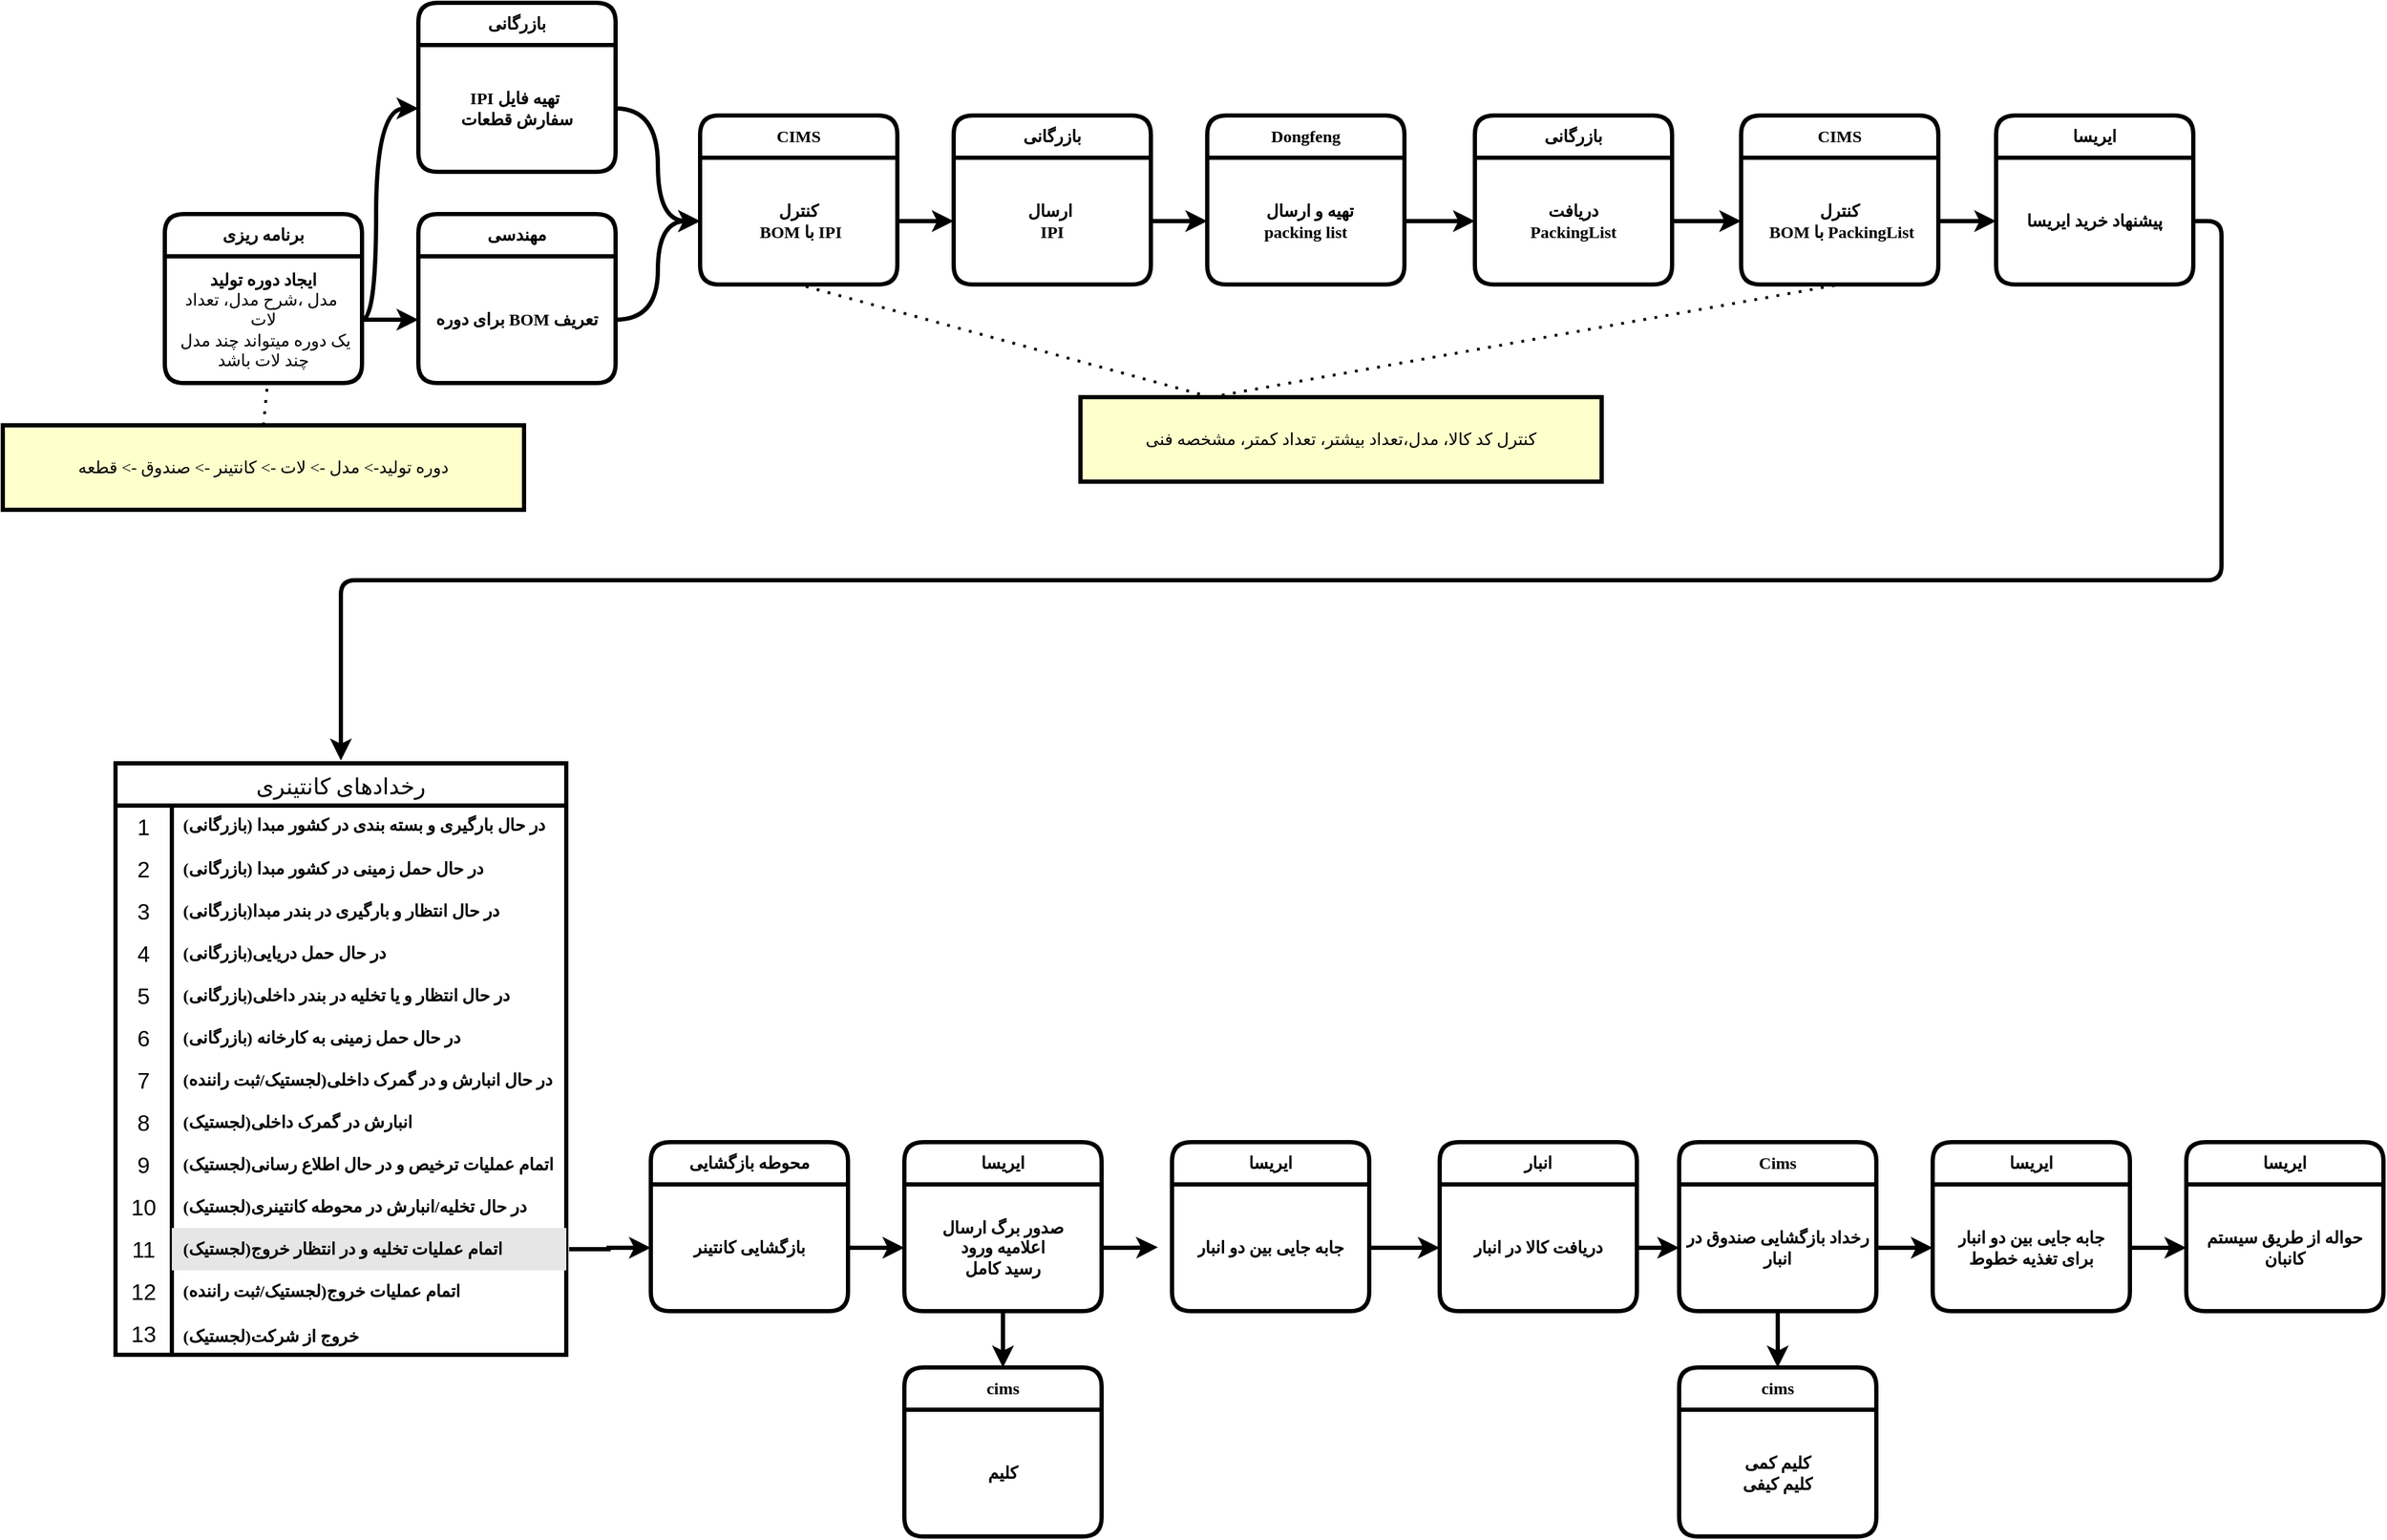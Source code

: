 <mxfile version="24.7.8">
  <diagram name="Page-1" id="c7558073-3199-34d8-9f00-42111426c3f3">
    <mxGraphModel dx="2014" dy="2461" grid="1" gridSize="10" guides="1" tooltips="1" connect="1" arrows="1" fold="1" page="1" pageScale="1" pageWidth="1169" pageHeight="827" background="none" math="0" shadow="0">
      <root>
        <mxCell id="0" />
        <mxCell id="1" parent="0" />
        <mxCell id="4" value="‏دوره تولید-&gt; مدل -&gt; لات -&gt; کانتینر -&gt; صندوق -&gt; قطعه" style="whiteSpace=wrap;align=center;verticalAlign=middle;fontStyle=0;strokeWidth=3;fillColor=#FFFFCC;fontFamily=Vazirmatn;fontSource=https%3A%2F%2Ffonts.googleapis.com%2Fcss%3Ffamily%3DVazirmatn;" parent="1" vertex="1">
          <mxGeometry x="1200" y="-240" width="370" height="60" as="geometry" />
        </mxCell>
        <mxCell id="ImeqDuy5QfRWBbxiFpZr-104" value="&lt;span style=&quot;font-weight: 700;&quot;&gt;برنامه ریزی&lt;/span&gt;" style="swimlane;fontStyle=0;childLayout=stackLayout;horizontal=1;startSize=30;horizontalStack=0;resizeParent=1;resizeParentMax=0;resizeLast=0;collapsible=1;marginBottom=0;whiteSpace=wrap;html=1;strokeWidth=3;rounded=1;fontFamily=Vazirmatn;fontSource=https%3A%2F%2Ffonts.googleapis.com%2Fcss%3Ffamily%3DVazirmatn;" vertex="1" parent="1">
          <mxGeometry x="1315" y="-390" width="140" height="120" as="geometry" />
        </mxCell>
        <mxCell id="ImeqDuy5QfRWBbxiFpZr-105" value="&lt;b&gt;ایجاد دوره تولید&lt;/b&gt;&lt;div&gt;مدل ،شرح مدل، تعداد&amp;nbsp;&lt;/div&gt;&lt;div&gt;&lt;span style=&quot;background-color: initial;&quot;&gt;لات&lt;/span&gt;&lt;br&gt;&lt;/div&gt;&lt;div&gt;&lt;span style=&quot;background-color: initial;&quot;&gt;یک دوره میتواند چند مدل&amp;nbsp; چند لات باشد&lt;/span&gt;&lt;/div&gt;" style="text;strokeColor=none;fillColor=none;align=center;verticalAlign=middle;spacingLeft=4;spacingRight=4;overflow=hidden;points=[[0,0.5],[1,0.5]];portConstraint=eastwest;rotatable=0;whiteSpace=wrap;html=1;strokeWidth=3;rounded=1;fontFamily=Vazirmatn;fontSource=https%3A%2F%2Ffonts.googleapis.com%2Fcss%3Ffamily%3DVazirmatn;" vertex="1" parent="ImeqDuy5QfRWBbxiFpZr-104">
          <mxGeometry y="30" width="140" height="90" as="geometry" />
        </mxCell>
        <mxCell id="ImeqDuy5QfRWBbxiFpZr-108" value="" style="endArrow=none;dashed=1;html=1;dashPattern=1 3;strokeWidth=2;rounded=0;exitX=0.5;exitY=0;exitDx=0;exitDy=0;entryX=0.521;entryY=1;entryDx=0;entryDy=0;entryPerimeter=0;" edge="1" parent="1" source="4" target="ImeqDuy5QfRWBbxiFpZr-105">
          <mxGeometry width="50" height="50" relative="1" as="geometry">
            <mxPoint x="1725" y="-400" as="sourcePoint" />
            <mxPoint x="1775" y="-450" as="targetPoint" />
          </mxGeometry>
        </mxCell>
        <mxCell id="ImeqDuy5QfRWBbxiFpZr-109" value="&lt;span style=&quot;font-weight: 700;&quot;&gt;مهندسی&lt;/span&gt;" style="swimlane;fontStyle=0;childLayout=stackLayout;horizontal=1;startSize=30;horizontalStack=0;resizeParent=1;resizeParentMax=0;resizeLast=0;collapsible=1;marginBottom=0;whiteSpace=wrap;html=1;strokeWidth=3;rounded=1;fontFamily=Vazirmatn;fontSource=https%3A%2F%2Ffonts.googleapis.com%2Fcss%3Ffamily%3DVazirmatn;" vertex="1" parent="1">
          <mxGeometry x="1495" y="-390" width="140" height="120" as="geometry" />
        </mxCell>
        <mxCell id="ImeqDuy5QfRWBbxiFpZr-110" value="&lt;b&gt;‮‏‏تعریف MOB برای دوره&lt;/b&gt;" style="text;strokeColor=none;fillColor=none;align=center;verticalAlign=middle;spacingLeft=4;spacingRight=4;overflow=hidden;points=[[0,0.5],[1,0.5]];portConstraint=eastwest;rotatable=0;whiteSpace=wrap;html=1;strokeWidth=3;rounded=1;fontFamily=Vazirmatn;fontSource=https%3A%2F%2Ffonts.googleapis.com%2Fcss%3Ffamily%3DVazirmatn;" vertex="1" parent="ImeqDuy5QfRWBbxiFpZr-109">
          <mxGeometry y="30" width="140" height="90" as="geometry" />
        </mxCell>
        <mxCell id="ImeqDuy5QfRWBbxiFpZr-111" value="&lt;span style=&quot;font-weight: 700;&quot;&gt;بازرگانی&lt;/span&gt;" style="swimlane;fontStyle=0;childLayout=stackLayout;horizontal=1;startSize=30;horizontalStack=0;resizeParent=1;resizeParentMax=0;resizeLast=0;collapsible=1;marginBottom=0;whiteSpace=wrap;html=1;strokeWidth=3;rounded=1;fontFamily=Vazirmatn;fontSource=https%3A%2F%2Ffonts.googleapis.com%2Fcss%3Ffamily%3DVazirmatn;" vertex="1" parent="1">
          <mxGeometry x="1495" y="-540" width="140" height="120" as="geometry" />
        </mxCell>
        <mxCell id="ImeqDuy5QfRWBbxiFpZr-112" value="&lt;b&gt;‮&amp;nbsp; تهیه فایل IPI&amp;nbsp;&lt;/b&gt;&lt;div&gt;&lt;b&gt;سفارش قطعات&lt;/b&gt;&lt;/div&gt;" style="text;strokeColor=none;fillColor=none;align=center;verticalAlign=middle;spacingLeft=4;spacingRight=4;overflow=hidden;points=[[0,0.5],[1,0.5]];portConstraint=eastwest;rotatable=0;whiteSpace=wrap;html=1;strokeWidth=3;rounded=1;fontFamily=Vazirmatn;fontSource=https%3A%2F%2Ffonts.googleapis.com%2Fcss%3Ffamily%3DVazirmatn;" vertex="1" parent="ImeqDuy5QfRWBbxiFpZr-111">
          <mxGeometry y="30" width="140" height="90" as="geometry" />
        </mxCell>
        <mxCell id="ImeqDuy5QfRWBbxiFpZr-113" value="&lt;b&gt;CIMS&lt;/b&gt;" style="swimlane;fontStyle=0;childLayout=stackLayout;horizontal=1;startSize=30;horizontalStack=0;resizeParent=1;resizeParentMax=0;resizeLast=0;collapsible=1;marginBottom=0;whiteSpace=wrap;html=1;strokeWidth=3;rounded=1;fontFamily=Vazirmatn;fontSource=https%3A%2F%2Ffonts.googleapis.com%2Fcss%3Ffamily%3DVazirmatn;" vertex="1" parent="1">
          <mxGeometry x="1695" y="-460" width="140" height="120" as="geometry" />
        </mxCell>
        <mxCell id="ImeqDuy5QfRWBbxiFpZr-114" value="&lt;b&gt;کنترل&lt;/b&gt;&lt;div&gt;&lt;b&gt;&amp;nbsp;BOM با IPI&lt;/b&gt;&lt;/div&gt;" style="text;strokeColor=none;fillColor=none;align=center;verticalAlign=middle;spacingLeft=4;spacingRight=4;overflow=hidden;points=[[0,0.5],[1,0.5]];portConstraint=eastwest;rotatable=0;whiteSpace=wrap;html=1;strokeWidth=3;rounded=1;fontFamily=Vazirmatn;fontSource=https%3A%2F%2Ffonts.googleapis.com%2Fcss%3Ffamily%3DVazirmatn;" vertex="1" parent="ImeqDuy5QfRWBbxiFpZr-113">
          <mxGeometry y="30" width="140" height="90" as="geometry" />
        </mxCell>
        <mxCell id="ImeqDuy5QfRWBbxiFpZr-118" value="&lt;b&gt;Dongfeng&lt;/b&gt;" style="swimlane;fontStyle=0;childLayout=stackLayout;horizontal=1;startSize=30;horizontalStack=0;resizeParent=1;resizeParentMax=0;resizeLast=0;collapsible=1;marginBottom=0;whiteSpace=wrap;html=1;strokeWidth=3;rounded=1;fontFamily=Vazirmatn;fontSource=https%3A%2F%2Ffonts.googleapis.com%2Fcss%3Ffamily%3DVazirmatn;" vertex="1" parent="1">
          <mxGeometry x="2055" y="-460" width="140" height="120" as="geometry" />
        </mxCell>
        <mxCell id="ImeqDuy5QfRWBbxiFpZr-119" value="&lt;b&gt;&amp;nbsp; تهیه و ارسال&lt;/b&gt;&lt;div&gt;&lt;b&gt;packing list&lt;/b&gt;&lt;/div&gt;" style="text;strokeColor=none;fillColor=none;align=center;verticalAlign=middle;spacingLeft=4;spacingRight=4;overflow=hidden;points=[[0,0.5],[1,0.5]];portConstraint=eastwest;rotatable=0;whiteSpace=wrap;html=1;strokeWidth=3;rounded=1;fontFamily=Vazirmatn;fontSource=https%3A%2F%2Ffonts.googleapis.com%2Fcss%3Ffamily%3DVazirmatn;" vertex="1" parent="ImeqDuy5QfRWBbxiFpZr-118">
          <mxGeometry y="30" width="140" height="90" as="geometry" />
        </mxCell>
        <mxCell id="ImeqDuy5QfRWBbxiFpZr-120" value="&lt;b&gt;بازرگانی&lt;/b&gt;" style="swimlane;fontStyle=0;childLayout=stackLayout;horizontal=1;startSize=30;horizontalStack=0;resizeParent=1;resizeParentMax=0;resizeLast=0;collapsible=1;marginBottom=0;whiteSpace=wrap;html=1;strokeWidth=3;rounded=1;fontFamily=Vazirmatn;fontSource=https%3A%2F%2Ffonts.googleapis.com%2Fcss%3Ffamily%3DVazirmatn;" vertex="1" parent="1">
          <mxGeometry x="2245" y="-460" width="140" height="120" as="geometry" />
        </mxCell>
        <mxCell id="ImeqDuy5QfRWBbxiFpZr-121" value="&lt;b&gt;دریافت&lt;/b&gt;&lt;div&gt;&lt;b&gt;PackingList&lt;/b&gt;&lt;/div&gt;" style="text;strokeColor=none;fillColor=none;align=center;verticalAlign=middle;spacingLeft=4;spacingRight=4;overflow=hidden;points=[[0,0.5],[1,0.5]];portConstraint=eastwest;rotatable=0;whiteSpace=wrap;html=1;strokeWidth=3;rounded=1;fontFamily=Vazirmatn;fontSource=https%3A%2F%2Ffonts.googleapis.com%2Fcss%3Ffamily%3DVazirmatn;" vertex="1" parent="ImeqDuy5QfRWBbxiFpZr-120">
          <mxGeometry y="30" width="140" height="90" as="geometry" />
        </mxCell>
        <mxCell id="ImeqDuy5QfRWBbxiFpZr-122" value="&lt;b&gt;CIMS&lt;/b&gt;" style="swimlane;fontStyle=0;childLayout=stackLayout;horizontal=1;startSize=30;horizontalStack=0;resizeParent=1;resizeParentMax=0;resizeLast=0;collapsible=1;marginBottom=0;whiteSpace=wrap;html=1;strokeWidth=3;rounded=1;fontFamily=Vazirmatn;fontSource=https%3A%2F%2Ffonts.googleapis.com%2Fcss%3Ffamily%3DVazirmatn;" vertex="1" parent="1">
          <mxGeometry x="2434" y="-460" width="140" height="120" as="geometry" />
        </mxCell>
        <mxCell id="ImeqDuy5QfRWBbxiFpZr-123" value="&lt;b&gt;کنترل&lt;/b&gt;&lt;div&gt;&lt;b&gt;&amp;nbsp;BOM با PackingList&lt;/b&gt;&lt;/div&gt;" style="text;strokeColor=none;fillColor=none;align=center;verticalAlign=middle;spacingLeft=4;spacingRight=4;overflow=hidden;points=[[0,0.5],[1,0.5]];portConstraint=eastwest;rotatable=0;whiteSpace=wrap;html=1;strokeWidth=3;rounded=1;fontFamily=Vazirmatn;fontSource=https%3A%2F%2Ffonts.googleapis.com%2Fcss%3Ffamily%3DVazirmatn;" vertex="1" parent="ImeqDuy5QfRWBbxiFpZr-122">
          <mxGeometry y="30" width="140" height="90" as="geometry" />
        </mxCell>
        <mxCell id="ImeqDuy5QfRWBbxiFpZr-124" value="کنترل کد کالا، مدل،تعداد بیشتر، تعداد کمتر، مشخصه فنی" style="whiteSpace=wrap;align=center;verticalAlign=middle;fontStyle=0;strokeWidth=3;fillColor=#FFFFCC;fontFamily=Vazirmatn;fontSource=https%3A%2F%2Ffonts.googleapis.com%2Fcss%3Ffamily%3DVazirmatn;" vertex="1" parent="1">
          <mxGeometry x="1965" y="-260" width="370" height="60" as="geometry" />
        </mxCell>
        <mxCell id="ImeqDuy5QfRWBbxiFpZr-125" value="&lt;b&gt;ایریسا&lt;/b&gt;" style="swimlane;fontStyle=0;childLayout=stackLayout;horizontal=1;startSize=30;horizontalStack=0;resizeParent=1;resizeParentMax=0;resizeLast=0;collapsible=1;marginBottom=0;whiteSpace=wrap;html=1;strokeWidth=3;rounded=1;fontFamily=Vazirmatn;fontSource=https%3A%2F%2Ffonts.googleapis.com%2Fcss%3Ffamily%3DVazirmatn;" vertex="1" parent="1">
          <mxGeometry x="2615" y="-460" width="140" height="120" as="geometry" />
        </mxCell>
        <mxCell id="ImeqDuy5QfRWBbxiFpZr-126" value="&lt;b&gt;پیشنهاد خرید ایریسا&lt;/b&gt;" style="text;strokeColor=none;fillColor=none;align=center;verticalAlign=middle;spacingLeft=4;spacingRight=4;overflow=hidden;points=[[0,0.5],[1,0.5]];portConstraint=eastwest;rotatable=0;whiteSpace=wrap;html=1;strokeWidth=3;rounded=1;fontFamily=Vazirmatn;fontSource=https%3A%2F%2Ffonts.googleapis.com%2Fcss%3Ffamily%3DVazirmatn;" vertex="1" parent="ImeqDuy5QfRWBbxiFpZr-125">
          <mxGeometry y="30" width="140" height="90" as="geometry" />
        </mxCell>
        <mxCell id="ImeqDuy5QfRWBbxiFpZr-147" value="رخدادهای کانتینری" style="shape=table;startSize=30;container=1;collapsible=0;childLayout=tableLayout;fixedRows=1;rowLines=0;fontStyle=0;strokeColor=default;fontSize=16;labelBorderColor=none;labelBackgroundColor=none;perimeterSpacing=2;fontFamily=Vazirmatn;fontSource=https%3A%2F%2Ffonts.googleapis.com%2Fcss%3Ffamily%3DVazirmatn;strokeWidth=3;" vertex="1" parent="1">
          <mxGeometry x="1280" width="320" height="420" as="geometry" />
        </mxCell>
        <mxCell id="ImeqDuy5QfRWBbxiFpZr-148" value="" style="shape=tableRow;horizontal=0;startSize=0;swimlaneHead=0;swimlaneBody=0;top=0;left=0;bottom=0;right=0;collapsible=0;dropTarget=0;fillColor=none;points=[[0,0.5],[1,0.5]];portConstraint=eastwest;strokeColor=default;fontSize=16;labelBackgroundColor=none;labelBorderColor=none;perimeterSpacing=2;strokeWidth=3;" vertex="1" parent="ImeqDuy5QfRWBbxiFpZr-147">
          <mxGeometry y="30" width="320" height="30" as="geometry" />
        </mxCell>
        <mxCell id="ImeqDuy5QfRWBbxiFpZr-149" value="1" style="shape=partialRectangle;html=1;whiteSpace=wrap;connectable=0;fillColor=none;top=0;left=0;bottom=0;right=0;overflow=hidden;pointerEvents=1;strokeColor=default;fontSize=16;labelBackgroundColor=none;labelBorderColor=none;perimeterSpacing=2;strokeWidth=3;" vertex="1" parent="ImeqDuy5QfRWBbxiFpZr-148">
          <mxGeometry width="40" height="30" as="geometry">
            <mxRectangle width="40" height="30" as="alternateBounds" />
          </mxGeometry>
        </mxCell>
        <mxCell id="ImeqDuy5QfRWBbxiFpZr-150" value="&lt;b style=&quot;font-family: Vazirmatn; font-size: 12px; text-align: right;&quot;&gt;در حال بارگیری و بسته بندی در کشور مبدا (بازرگانی)&lt;/b&gt;&lt;div&gt;&lt;b style=&quot;font-family: Vazirmatn; font-size: 12px; text-align: right;&quot;&gt;&lt;br&gt;&lt;/b&gt;&lt;/div&gt;" style="shape=partialRectangle;html=1;whiteSpace=wrap;connectable=0;fillColor=none;top=0;left=0;bottom=0;right=0;align=left;spacingLeft=6;overflow=hidden;strokeColor=default;fontSize=16;shadow=0;labelBackgroundColor=none;labelBorderColor=none;perimeterSpacing=2;strokeWidth=3;" vertex="1" parent="ImeqDuy5QfRWBbxiFpZr-148">
          <mxGeometry x="40" width="280" height="30" as="geometry">
            <mxRectangle width="280" height="30" as="alternateBounds" />
          </mxGeometry>
        </mxCell>
        <mxCell id="ImeqDuy5QfRWBbxiFpZr-151" value="" style="shape=tableRow;horizontal=0;startSize=0;swimlaneHead=0;swimlaneBody=0;top=0;left=0;bottom=0;right=0;collapsible=0;dropTarget=0;fillColor=none;points=[[0,0.5],[1,0.5]];portConstraint=eastwest;strokeColor=default;fontSize=16;labelBackgroundColor=none;labelBorderColor=none;perimeterSpacing=2;strokeWidth=3;" vertex="1" parent="ImeqDuy5QfRWBbxiFpZr-147">
          <mxGeometry y="60" width="320" height="30" as="geometry" />
        </mxCell>
        <mxCell id="ImeqDuy5QfRWBbxiFpZr-152" value="2" style="shape=partialRectangle;html=1;whiteSpace=wrap;connectable=0;fillColor=none;top=0;left=0;bottom=0;right=0;overflow=hidden;strokeColor=default;fontSize=16;labelBackgroundColor=none;labelBorderColor=none;perimeterSpacing=2;strokeWidth=3;" vertex="1" parent="ImeqDuy5QfRWBbxiFpZr-151">
          <mxGeometry width="40" height="30" as="geometry">
            <mxRectangle width="40" height="30" as="alternateBounds" />
          </mxGeometry>
        </mxCell>
        <mxCell id="ImeqDuy5QfRWBbxiFpZr-153" value="&lt;div style=&quot;font-family: Vazirmatn; font-size: 12px; text-align: right;&quot;&gt;&lt;b&gt;در حال حمل زمینی در کشور مبدا (بازرگانی)&lt;/b&gt;&lt;/div&gt;" style="shape=partialRectangle;html=1;whiteSpace=wrap;connectable=0;fillColor=none;top=0;left=0;bottom=0;right=0;align=left;spacingLeft=6;overflow=hidden;strokeColor=default;fontSize=16;labelBackgroundColor=none;labelBorderColor=none;perimeterSpacing=2;strokeWidth=3;" vertex="1" parent="ImeqDuy5QfRWBbxiFpZr-151">
          <mxGeometry x="40" width="280" height="30" as="geometry">
            <mxRectangle width="280" height="30" as="alternateBounds" />
          </mxGeometry>
        </mxCell>
        <mxCell id="ImeqDuy5QfRWBbxiFpZr-154" value="" style="shape=tableRow;horizontal=0;startSize=0;swimlaneHead=0;swimlaneBody=0;top=0;left=0;bottom=0;right=0;collapsible=0;dropTarget=0;fillColor=none;points=[[0,0.5],[1,0.5]];portConstraint=eastwest;strokeColor=default;fontSize=16;labelBackgroundColor=none;labelBorderColor=none;perimeterSpacing=2;strokeWidth=3;" vertex="1" parent="ImeqDuy5QfRWBbxiFpZr-147">
          <mxGeometry y="90" width="320" height="30" as="geometry" />
        </mxCell>
        <mxCell id="ImeqDuy5QfRWBbxiFpZr-155" value="3" style="shape=partialRectangle;html=1;whiteSpace=wrap;connectable=0;fillColor=none;top=0;left=0;bottom=0;right=0;overflow=hidden;strokeColor=default;fontSize=16;labelBackgroundColor=none;labelBorderColor=none;perimeterSpacing=2;strokeWidth=3;" vertex="1" parent="ImeqDuy5QfRWBbxiFpZr-154">
          <mxGeometry width="40" height="30" as="geometry">
            <mxRectangle width="40" height="30" as="alternateBounds" />
          </mxGeometry>
        </mxCell>
        <mxCell id="ImeqDuy5QfRWBbxiFpZr-156" value="&lt;div style=&quot;font-family: Vazirmatn; font-size: 12px; text-align: right;&quot;&gt;&lt;b&gt;در حال انتظار و بارگیری در بندر مبدا(بازرگانی)&lt;/b&gt;&lt;/div&gt;" style="shape=partialRectangle;html=1;whiteSpace=wrap;connectable=0;fillColor=none;top=0;left=0;bottom=0;right=0;align=left;spacingLeft=6;overflow=hidden;strokeColor=default;fontSize=16;labelBackgroundColor=none;labelBorderColor=none;perimeterSpacing=2;strokeWidth=3;" vertex="1" parent="ImeqDuy5QfRWBbxiFpZr-154">
          <mxGeometry x="40" width="280" height="30" as="geometry">
            <mxRectangle width="280" height="30" as="alternateBounds" />
          </mxGeometry>
        </mxCell>
        <mxCell id="ImeqDuy5QfRWBbxiFpZr-163" style="shape=tableRow;horizontal=0;startSize=0;swimlaneHead=0;swimlaneBody=0;top=0;left=0;bottom=0;right=0;collapsible=0;dropTarget=0;fillColor=none;points=[[0,0.5],[1,0.5]];portConstraint=eastwest;strokeColor=default;fontSize=16;labelBackgroundColor=none;labelBorderColor=none;perimeterSpacing=2;strokeWidth=3;" vertex="1" parent="ImeqDuy5QfRWBbxiFpZr-147">
          <mxGeometry y="120" width="320" height="30" as="geometry" />
        </mxCell>
        <mxCell id="ImeqDuy5QfRWBbxiFpZr-164" value="4" style="shape=partialRectangle;html=1;whiteSpace=wrap;connectable=0;fillColor=none;top=0;left=0;bottom=0;right=0;overflow=hidden;strokeColor=default;fontSize=16;labelBackgroundColor=none;labelBorderColor=none;perimeterSpacing=2;strokeWidth=3;" vertex="1" parent="ImeqDuy5QfRWBbxiFpZr-163">
          <mxGeometry width="40" height="30" as="geometry">
            <mxRectangle width="40" height="30" as="alternateBounds" />
          </mxGeometry>
        </mxCell>
        <mxCell id="ImeqDuy5QfRWBbxiFpZr-165" value="&lt;div style=&quot;forced-color-adjust: none; color: rgb(0, 0, 0); font-family: Vazirmatn; font-size: 12px; font-style: normal; font-variant-ligatures: normal; font-variant-caps: normal; font-weight: 400; letter-spacing: normal; orphans: 2; text-align: right; text-indent: 0px; text-transform: none; widows: 2; word-spacing: 0px; -webkit-text-stroke-width: 0px; white-space: normal; text-decoration-thickness: initial; text-decoration-style: initial; text-decoration-color: initial;&quot;&gt;&lt;b style=&quot;forced-color-adjust: none;&quot;&gt;در حال حمل دریایی(بازرگانی)&lt;/b&gt;&lt;/div&gt;" style="shape=partialRectangle;html=1;whiteSpace=wrap;connectable=0;fillColor=none;top=0;left=0;bottom=0;right=0;align=left;spacingLeft=6;overflow=hidden;strokeColor=default;fontSize=16;labelBackgroundColor=none;labelBorderColor=none;perimeterSpacing=2;strokeWidth=3;" vertex="1" parent="ImeqDuy5QfRWBbxiFpZr-163">
          <mxGeometry x="40" width="280" height="30" as="geometry">
            <mxRectangle width="280" height="30" as="alternateBounds" />
          </mxGeometry>
        </mxCell>
        <mxCell id="ImeqDuy5QfRWBbxiFpZr-178" style="shape=tableRow;horizontal=0;startSize=0;swimlaneHead=0;swimlaneBody=0;top=0;left=0;bottom=0;right=0;collapsible=0;dropTarget=0;fillColor=none;points=[[0,0.5],[1,0.5]];portConstraint=eastwest;strokeColor=default;fontSize=16;labelBackgroundColor=none;labelBorderColor=none;perimeterSpacing=2;strokeWidth=3;" vertex="1" parent="ImeqDuy5QfRWBbxiFpZr-147">
          <mxGeometry y="150" width="320" height="30" as="geometry" />
        </mxCell>
        <mxCell id="ImeqDuy5QfRWBbxiFpZr-179" value="5" style="shape=partialRectangle;html=1;whiteSpace=wrap;connectable=0;fillColor=none;top=0;left=0;bottom=0;right=0;overflow=hidden;strokeColor=default;fontSize=16;labelBackgroundColor=none;labelBorderColor=none;perimeterSpacing=2;strokeWidth=3;" vertex="1" parent="ImeqDuy5QfRWBbxiFpZr-178">
          <mxGeometry width="40" height="30" as="geometry">
            <mxRectangle width="40" height="30" as="alternateBounds" />
          </mxGeometry>
        </mxCell>
        <mxCell id="ImeqDuy5QfRWBbxiFpZr-180" value="&lt;div style=&quot;forced-color-adjust: none; color: rgb(0, 0, 0); font-family: Vazirmatn; font-size: 12px; font-style: normal; font-variant-ligatures: normal; font-variant-caps: normal; font-weight: 400; letter-spacing: normal; orphans: 2; text-align: right; text-indent: 0px; text-transform: none; widows: 2; word-spacing: 0px; -webkit-text-stroke-width: 0px; white-space: normal; text-decoration-thickness: initial; text-decoration-style: initial; text-decoration-color: initial;&quot;&gt;&lt;b style=&quot;forced-color-adjust: none;&quot;&gt;در حال انتظار و یا تخلیه در بندر داخلی(بازرگانی)&lt;/b&gt;&lt;/div&gt;" style="shape=partialRectangle;html=1;whiteSpace=wrap;connectable=0;fillColor=none;top=0;left=0;bottom=0;right=0;align=left;spacingLeft=6;overflow=hidden;strokeColor=default;fontSize=16;labelBackgroundColor=none;labelBorderColor=none;perimeterSpacing=2;strokeWidth=3;" vertex="1" parent="ImeqDuy5QfRWBbxiFpZr-178">
          <mxGeometry x="40" width="280" height="30" as="geometry">
            <mxRectangle width="280" height="30" as="alternateBounds" />
          </mxGeometry>
        </mxCell>
        <mxCell id="ImeqDuy5QfRWBbxiFpZr-175" style="shape=tableRow;horizontal=0;startSize=0;swimlaneHead=0;swimlaneBody=0;top=0;left=0;bottom=0;right=0;collapsible=0;dropTarget=0;fillColor=none;points=[[0,0.5],[1,0.5]];portConstraint=eastwest;strokeColor=default;fontSize=16;labelBackgroundColor=none;labelBorderColor=none;perimeterSpacing=2;strokeWidth=3;" vertex="1" parent="ImeqDuy5QfRWBbxiFpZr-147">
          <mxGeometry y="180" width="320" height="30" as="geometry" />
        </mxCell>
        <mxCell id="ImeqDuy5QfRWBbxiFpZr-176" value="6" style="shape=partialRectangle;html=1;whiteSpace=wrap;connectable=0;fillColor=none;top=0;left=0;bottom=0;right=0;overflow=hidden;strokeColor=default;fontSize=16;labelBackgroundColor=none;labelBorderColor=none;perimeterSpacing=2;strokeWidth=3;" vertex="1" parent="ImeqDuy5QfRWBbxiFpZr-175">
          <mxGeometry width="40" height="30" as="geometry">
            <mxRectangle width="40" height="30" as="alternateBounds" />
          </mxGeometry>
        </mxCell>
        <mxCell id="ImeqDuy5QfRWBbxiFpZr-177" value="&lt;div style=&quot;forced-color-adjust: none; color: rgb(0, 0, 0); font-family: Vazirmatn; font-size: 12px; font-style: normal; font-variant-ligatures: normal; font-variant-caps: normal; font-weight: 400; letter-spacing: normal; orphans: 2; text-align: right; text-indent: 0px; text-transform: none; widows: 2; word-spacing: 0px; -webkit-text-stroke-width: 0px; white-space: normal; text-decoration-thickness: initial; text-decoration-style: initial; text-decoration-color: initial;&quot;&gt;&lt;b style=&quot;forced-color-adjust: none;&quot;&gt;در حال حمل زمینی به کارخانه (بازرگانی)&lt;/b&gt;&lt;/div&gt;" style="shape=partialRectangle;html=1;whiteSpace=wrap;connectable=0;fillColor=none;top=0;left=0;bottom=0;right=0;align=left;spacingLeft=6;overflow=hidden;strokeColor=default;fontSize=16;labelBackgroundColor=none;labelBorderColor=none;perimeterSpacing=2;strokeWidth=3;" vertex="1" parent="ImeqDuy5QfRWBbxiFpZr-175">
          <mxGeometry x="40" width="280" height="30" as="geometry">
            <mxRectangle width="280" height="30" as="alternateBounds" />
          </mxGeometry>
        </mxCell>
        <mxCell id="ImeqDuy5QfRWBbxiFpZr-172" style="shape=tableRow;horizontal=0;startSize=0;swimlaneHead=0;swimlaneBody=0;top=0;left=0;bottom=0;right=0;collapsible=0;dropTarget=0;fillColor=none;points=[[0,0.5],[1,0.5]];portConstraint=eastwest;strokeColor=default;fontSize=16;labelBackgroundColor=none;labelBorderColor=none;perimeterSpacing=2;strokeWidth=3;" vertex="1" parent="ImeqDuy5QfRWBbxiFpZr-147">
          <mxGeometry y="210" width="320" height="30" as="geometry" />
        </mxCell>
        <mxCell id="ImeqDuy5QfRWBbxiFpZr-173" value="7" style="shape=partialRectangle;html=1;whiteSpace=wrap;connectable=0;fillColor=none;top=0;left=0;bottom=0;right=0;overflow=hidden;strokeColor=default;fontSize=16;labelBackgroundColor=none;labelBorderColor=none;perimeterSpacing=2;strokeWidth=3;" vertex="1" parent="ImeqDuy5QfRWBbxiFpZr-172">
          <mxGeometry width="40" height="30" as="geometry">
            <mxRectangle width="40" height="30" as="alternateBounds" />
          </mxGeometry>
        </mxCell>
        <mxCell id="ImeqDuy5QfRWBbxiFpZr-174" value="&lt;div style=&quot;forced-color-adjust: none; color: rgb(0, 0, 0); font-family: Vazirmatn; font-size: 12px; font-style: normal; font-variant-ligatures: normal; font-variant-caps: normal; font-weight: 400; letter-spacing: normal; orphans: 2; text-align: right; text-indent: 0px; text-transform: none; widows: 2; word-spacing: 0px; -webkit-text-stroke-width: 0px; white-space: normal; text-decoration-thickness: initial; text-decoration-style: initial; text-decoration-color: initial;&quot;&gt;&lt;b style=&quot;forced-color-adjust: none;&quot;&gt;در حال انبارش و در گمرک داخلی(لجستیک/ثبت راننده)&lt;/b&gt;&lt;/div&gt;" style="shape=partialRectangle;html=1;whiteSpace=wrap;connectable=0;fillColor=none;top=0;left=0;bottom=0;right=0;align=left;spacingLeft=6;overflow=hidden;strokeColor=default;fontSize=16;labelBackgroundColor=none;labelBorderColor=none;perimeterSpacing=2;strokeWidth=3;" vertex="1" parent="ImeqDuy5QfRWBbxiFpZr-172">
          <mxGeometry x="40" width="280" height="30" as="geometry">
            <mxRectangle width="280" height="30" as="alternateBounds" />
          </mxGeometry>
        </mxCell>
        <mxCell id="ImeqDuy5QfRWBbxiFpZr-169" style="shape=tableRow;horizontal=0;startSize=0;swimlaneHead=0;swimlaneBody=0;top=0;left=0;bottom=0;right=0;collapsible=0;dropTarget=0;fillColor=none;points=[[0,0.5],[1,0.5]];portConstraint=eastwest;strokeColor=default;fontSize=16;labelBackgroundColor=none;labelBorderColor=none;perimeterSpacing=2;strokeWidth=3;" vertex="1" parent="ImeqDuy5QfRWBbxiFpZr-147">
          <mxGeometry y="240" width="320" height="30" as="geometry" />
        </mxCell>
        <mxCell id="ImeqDuy5QfRWBbxiFpZr-170" value="8" style="shape=partialRectangle;html=1;whiteSpace=wrap;connectable=0;fillColor=none;top=0;left=0;bottom=0;right=0;overflow=hidden;strokeColor=default;fontSize=16;labelBackgroundColor=none;labelBorderColor=none;perimeterSpacing=2;strokeWidth=3;" vertex="1" parent="ImeqDuy5QfRWBbxiFpZr-169">
          <mxGeometry width="40" height="30" as="geometry">
            <mxRectangle width="40" height="30" as="alternateBounds" />
          </mxGeometry>
        </mxCell>
        <mxCell id="ImeqDuy5QfRWBbxiFpZr-171" value="&lt;div style=&quot;forced-color-adjust: none; color: rgb(0, 0, 0); font-family: Vazirmatn; font-size: 12px; font-style: normal; font-variant-ligatures: normal; font-variant-caps: normal; font-weight: 400; letter-spacing: normal; orphans: 2; text-align: right; text-indent: 0px; text-transform: none; widows: 2; word-spacing: 0px; -webkit-text-stroke-width: 0px; white-space: normal; text-decoration-thickness: initial; text-decoration-style: initial; text-decoration-color: initial;&quot;&gt;&lt;b style=&quot;forced-color-adjust: none;&quot;&gt;انبارش در گمرک داخلی(لجستیک)&lt;/b&gt;&lt;/div&gt;" style="shape=partialRectangle;html=1;whiteSpace=wrap;connectable=0;fillColor=none;top=0;left=0;bottom=0;right=0;align=left;spacingLeft=6;overflow=hidden;strokeColor=default;fontSize=16;labelBackgroundColor=none;labelBorderColor=none;perimeterSpacing=2;strokeWidth=3;" vertex="1" parent="ImeqDuy5QfRWBbxiFpZr-169">
          <mxGeometry x="40" width="280" height="30" as="geometry">
            <mxRectangle width="280" height="30" as="alternateBounds" />
          </mxGeometry>
        </mxCell>
        <mxCell id="ImeqDuy5QfRWBbxiFpZr-166" style="shape=tableRow;horizontal=0;startSize=0;swimlaneHead=0;swimlaneBody=0;top=0;left=0;bottom=0;right=0;collapsible=0;dropTarget=0;fillColor=none;points=[[0,0.5],[1,0.5]];portConstraint=eastwest;strokeColor=default;fontSize=16;labelBackgroundColor=none;labelBorderColor=none;perimeterSpacing=2;strokeWidth=3;" vertex="1" parent="ImeqDuy5QfRWBbxiFpZr-147">
          <mxGeometry y="270" width="320" height="30" as="geometry" />
        </mxCell>
        <mxCell id="ImeqDuy5QfRWBbxiFpZr-167" value="9" style="shape=partialRectangle;html=1;whiteSpace=wrap;connectable=0;fillColor=none;top=0;left=0;bottom=0;right=0;overflow=hidden;strokeColor=default;fontSize=16;labelBackgroundColor=none;labelBorderColor=none;perimeterSpacing=2;strokeWidth=3;" vertex="1" parent="ImeqDuy5QfRWBbxiFpZr-166">
          <mxGeometry width="40" height="30" as="geometry">
            <mxRectangle width="40" height="30" as="alternateBounds" />
          </mxGeometry>
        </mxCell>
        <mxCell id="ImeqDuy5QfRWBbxiFpZr-168" value="&lt;div style=&quot;forced-color-adjust: none; color: rgb(0, 0, 0); font-family: Vazirmatn; font-size: 12px; font-style: normal; font-variant-ligatures: normal; font-variant-caps: normal; font-weight: 400; letter-spacing: normal; orphans: 2; text-align: right; text-indent: 0px; text-transform: none; widows: 2; word-spacing: 0px; -webkit-text-stroke-width: 0px; white-space: normal; text-decoration-thickness: initial; text-decoration-style: initial; text-decoration-color: initial;&quot;&gt;&lt;b style=&quot;forced-color-adjust: none;&quot;&gt;اتمام عملیات ترخیص و در حال اطلاع رسانی&lt;/b&gt;&lt;b style=&quot;forced-color-adjust: none;&quot;&gt;(لجستیک)&lt;/b&gt;&lt;/div&gt;" style="shape=partialRectangle;html=1;whiteSpace=wrap;connectable=0;fillColor=none;top=0;left=0;bottom=0;right=0;align=left;spacingLeft=6;overflow=hidden;strokeColor=default;fontSize=16;labelBackgroundColor=none;labelBorderColor=none;perimeterSpacing=2;strokeWidth=3;" vertex="1" parent="ImeqDuy5QfRWBbxiFpZr-166">
          <mxGeometry x="40" width="280" height="30" as="geometry">
            <mxRectangle width="280" height="30" as="alternateBounds" />
          </mxGeometry>
        </mxCell>
        <mxCell id="ImeqDuy5QfRWBbxiFpZr-184" style="shape=tableRow;horizontal=0;startSize=0;swimlaneHead=0;swimlaneBody=0;top=0;left=0;bottom=0;right=0;collapsible=0;dropTarget=0;fillColor=none;points=[[0,0.5],[1,0.5]];portConstraint=eastwest;strokeColor=default;fontSize=16;labelBackgroundColor=none;labelBorderColor=none;perimeterSpacing=2;strokeWidth=3;" vertex="1" parent="ImeqDuy5QfRWBbxiFpZr-147">
          <mxGeometry y="300" width="320" height="30" as="geometry" />
        </mxCell>
        <mxCell id="ImeqDuy5QfRWBbxiFpZr-185" value="10" style="shape=partialRectangle;html=1;whiteSpace=wrap;connectable=0;fillColor=none;top=0;left=0;bottom=0;right=0;overflow=hidden;strokeColor=default;fontSize=16;labelBackgroundColor=none;labelBorderColor=none;perimeterSpacing=2;strokeWidth=3;" vertex="1" parent="ImeqDuy5QfRWBbxiFpZr-184">
          <mxGeometry width="40" height="30" as="geometry">
            <mxRectangle width="40" height="30" as="alternateBounds" />
          </mxGeometry>
        </mxCell>
        <mxCell id="ImeqDuy5QfRWBbxiFpZr-186" value="&lt;div style=&quot;forced-color-adjust: none; color: rgb(0, 0, 0); font-family: Vazirmatn; font-size: 12px; font-style: normal; font-variant-ligatures: normal; font-variant-caps: normal; font-weight: 400; letter-spacing: normal; orphans: 2; text-align: right; text-indent: 0px; text-transform: none; widows: 2; word-spacing: 0px; -webkit-text-stroke-width: 0px; white-space: normal; text-decoration-thickness: initial; text-decoration-style: initial; text-decoration-color: initial;&quot;&gt;&lt;b style=&quot;forced-color-adjust: none;&quot;&gt;در حال تخلیه/انبارش در محوطه کانتینری&lt;/b&gt;&lt;b style=&quot;forced-color-adjust: none;&quot;&gt;(لجستیک)&lt;/b&gt;&lt;/div&gt;" style="shape=partialRectangle;html=1;whiteSpace=wrap;connectable=0;fillColor=none;top=0;left=0;bottom=0;right=0;align=left;spacingLeft=6;overflow=hidden;strokeColor=default;fontSize=16;labelBackgroundColor=none;labelBorderColor=none;perimeterSpacing=2;strokeWidth=3;" vertex="1" parent="ImeqDuy5QfRWBbxiFpZr-184">
          <mxGeometry x="40" width="280" height="30" as="geometry">
            <mxRectangle width="280" height="30" as="alternateBounds" />
          </mxGeometry>
        </mxCell>
        <mxCell id="ImeqDuy5QfRWBbxiFpZr-181" style="shape=tableRow;horizontal=0;startSize=0;swimlaneHead=0;swimlaneBody=0;top=0;left=0;bottom=0;right=0;collapsible=0;dropTarget=0;fillColor=none;points=[[0,0.5],[1,0.5]];portConstraint=eastwest;strokeColor=default;fontSize=16;labelBackgroundColor=none;labelBorderColor=none;perimeterSpacing=2;strokeWidth=3;" vertex="1" parent="ImeqDuy5QfRWBbxiFpZr-147">
          <mxGeometry y="330" width="320" height="30" as="geometry" />
        </mxCell>
        <mxCell id="ImeqDuy5QfRWBbxiFpZr-182" value="11" style="shape=partialRectangle;html=1;whiteSpace=wrap;connectable=0;fillColor=none;top=0;left=0;bottom=0;right=0;overflow=hidden;strokeColor=default;fontSize=16;labelBackgroundColor=none;labelBorderColor=none;perimeterSpacing=2;strokeWidth=3;" vertex="1" parent="ImeqDuy5QfRWBbxiFpZr-181">
          <mxGeometry width="40" height="30" as="geometry">
            <mxRectangle width="40" height="30" as="alternateBounds" />
          </mxGeometry>
        </mxCell>
        <mxCell id="ImeqDuy5QfRWBbxiFpZr-183" value="&lt;div style=&quot;forced-color-adjust: none; color: rgb(0, 0, 0); font-family: Vazirmatn; font-size: 12px; font-style: normal; font-variant-ligatures: normal; font-variant-caps: normal; letter-spacing: normal; orphans: 2; text-align: right; text-indent: 0px; text-transform: none; widows: 2; word-spacing: 0px; -webkit-text-stroke-width: 0px; white-space: normal; text-decoration-thickness: initial; text-decoration-style: initial; text-decoration-color: initial;&quot;&gt;&lt;span style=&quot;forced-color-adjust: none;&quot;&gt;اتمام عملیات تخلیه و در انتظار خروج&lt;/span&gt;&lt;span style=&quot;forced-color-adjust: none;&quot;&gt;(لجستیک)&lt;/span&gt;&lt;/div&gt;" style="shape=partialRectangle;html=1;whiteSpace=wrap;connectable=0;fillColor=#E6E6E6;top=0;left=0;bottom=0;right=0;align=left;spacingLeft=6;overflow=hidden;strokeColor=default;fontSize=16;labelBackgroundColor=none;labelBorderColor=none;perimeterSpacing=2;fontStyle=1;strokeWidth=3;" vertex="1" parent="ImeqDuy5QfRWBbxiFpZr-181">
          <mxGeometry x="40" width="280" height="30" as="geometry">
            <mxRectangle width="280" height="30" as="alternateBounds" />
          </mxGeometry>
        </mxCell>
        <mxCell id="ImeqDuy5QfRWBbxiFpZr-187" style="shape=tableRow;horizontal=0;startSize=0;swimlaneHead=0;swimlaneBody=0;top=0;left=0;bottom=0;right=0;collapsible=0;dropTarget=0;fillColor=none;points=[[0,0.5],[1,0.5]];portConstraint=eastwest;strokeColor=default;fontSize=16;labelBackgroundColor=none;labelBorderColor=none;perimeterSpacing=2;strokeWidth=3;" vertex="1" parent="ImeqDuy5QfRWBbxiFpZr-147">
          <mxGeometry y="360" width="320" height="30" as="geometry" />
        </mxCell>
        <mxCell id="ImeqDuy5QfRWBbxiFpZr-188" value="12" style="shape=partialRectangle;html=1;whiteSpace=wrap;connectable=0;fillColor=none;top=0;left=0;bottom=0;right=0;overflow=hidden;strokeColor=default;fontSize=16;labelBackgroundColor=none;labelBorderColor=none;perimeterSpacing=2;strokeWidth=3;" vertex="1" parent="ImeqDuy5QfRWBbxiFpZr-187">
          <mxGeometry width="40" height="30" as="geometry">
            <mxRectangle width="40" height="30" as="alternateBounds" />
          </mxGeometry>
        </mxCell>
        <mxCell id="ImeqDuy5QfRWBbxiFpZr-189" value="&lt;div style=&quot;forced-color-adjust: none; color: rgb(0, 0, 0); font-family: Vazirmatn; font-size: 12px; font-style: normal; font-variant-ligatures: normal; font-variant-caps: normal; font-weight: 400; letter-spacing: normal; orphans: 2; text-align: right; text-indent: 0px; text-transform: none; widows: 2; word-spacing: 0px; -webkit-text-stroke-width: 0px; white-space: normal; text-decoration-thickness: initial; text-decoration-style: initial; text-decoration-color: initial;&quot;&gt;&lt;b style=&quot;forced-color-adjust: none;&quot;&gt;اتمام عملیات خروج&lt;/b&gt;&lt;b style=&quot;forced-color-adjust: none;&quot;&gt;(لجستیک/ثبت راننده)&lt;/b&gt;&lt;/div&gt;" style="shape=partialRectangle;html=1;whiteSpace=wrap;connectable=0;fillColor=none;top=0;left=0;bottom=0;right=0;align=left;spacingLeft=6;overflow=hidden;strokeColor=default;fontSize=16;labelBackgroundColor=none;labelBorderColor=none;perimeterSpacing=2;strokeWidth=3;" vertex="1" parent="ImeqDuy5QfRWBbxiFpZr-187">
          <mxGeometry x="40" width="280" height="30" as="geometry">
            <mxRectangle width="280" height="30" as="alternateBounds" />
          </mxGeometry>
        </mxCell>
        <mxCell id="ImeqDuy5QfRWBbxiFpZr-190" style="shape=tableRow;horizontal=0;startSize=0;swimlaneHead=0;swimlaneBody=0;top=0;left=0;bottom=0;right=0;collapsible=0;dropTarget=0;fillColor=none;points=[[0,0.5],[1,0.5]];portConstraint=eastwest;strokeColor=default;fontSize=16;labelBackgroundColor=none;labelBorderColor=none;perimeterSpacing=2;strokeWidth=3;" vertex="1" parent="ImeqDuy5QfRWBbxiFpZr-147">
          <mxGeometry y="390" width="320" height="30" as="geometry" />
        </mxCell>
        <mxCell id="ImeqDuy5QfRWBbxiFpZr-191" value="13" style="shape=partialRectangle;html=1;whiteSpace=wrap;connectable=0;fillColor=none;top=0;left=0;bottom=0;right=0;overflow=hidden;strokeColor=default;fontSize=16;labelBackgroundColor=none;labelBorderColor=none;perimeterSpacing=2;strokeWidth=3;" vertex="1" parent="ImeqDuy5QfRWBbxiFpZr-190">
          <mxGeometry width="40" height="30" as="geometry">
            <mxRectangle width="40" height="30" as="alternateBounds" />
          </mxGeometry>
        </mxCell>
        <mxCell id="ImeqDuy5QfRWBbxiFpZr-192" value="&lt;b style=&quot;forced-color-adjust: none; color: rgb(0, 0, 0); font-family: Vazirmatn; font-size: 12px; font-style: normal; font-variant-ligatures: normal; font-variant-caps: normal; letter-spacing: normal; orphans: 2; text-align: right; text-indent: 0px; text-transform: none; widows: 2; word-spacing: 0px; -webkit-text-stroke-width: 0px; white-space: normal; text-decoration-thickness: initial; text-decoration-style: initial; text-decoration-color: initial;&quot;&gt;(لجستیک)&lt;/b&gt;&lt;b style=&quot;forced-color-adjust: none; color: rgb(0, 0, 0); font-family: Vazirmatn; font-size: 12px; font-style: normal; font-variant-ligatures: normal; font-variant-caps: normal; letter-spacing: normal; orphans: 2; text-align: right; text-indent: 0px; text-transform: none; widows: 2; word-spacing: 0px; -webkit-text-stroke-width: 0px; white-space: normal; text-decoration-thickness: initial; text-decoration-style: initial; text-decoration-color: initial;&quot;&gt;خروج از شرکت&lt;/b&gt;" style="shape=partialRectangle;html=1;whiteSpace=wrap;connectable=0;fillColor=none;top=0;left=0;bottom=0;right=0;align=left;spacingLeft=6;overflow=hidden;strokeColor=default;fontSize=16;labelBackgroundColor=none;labelBorderColor=none;perimeterSpacing=2;strokeWidth=3;" vertex="1" parent="ImeqDuy5QfRWBbxiFpZr-190">
          <mxGeometry x="40" width="280" height="30" as="geometry">
            <mxRectangle width="280" height="30" as="alternateBounds" />
          </mxGeometry>
        </mxCell>
        <mxCell id="ImeqDuy5QfRWBbxiFpZr-194" value="&lt;b&gt;محوطه بازگشایی&lt;/b&gt;" style="swimlane;fontStyle=0;childLayout=stackLayout;horizontal=1;startSize=30;horizontalStack=0;resizeParent=1;resizeParentMax=0;resizeLast=0;collapsible=1;marginBottom=0;whiteSpace=wrap;html=1;strokeWidth=3;rounded=1;fontFamily=Vazirmatn;fontSource=https%3A%2F%2Ffonts.googleapis.com%2Fcss%3Ffamily%3DVazirmatn;" vertex="1" parent="1">
          <mxGeometry x="1660" y="269" width="140" height="120" as="geometry" />
        </mxCell>
        <mxCell id="ImeqDuy5QfRWBbxiFpZr-195" value="&lt;b&gt;بازگشایی کانتینر&lt;/b&gt;" style="text;strokeColor=none;fillColor=none;align=center;verticalAlign=middle;spacingLeft=4;spacingRight=4;overflow=hidden;points=[[0,0.5],[1,0.5]];portConstraint=eastwest;rotatable=0;whiteSpace=wrap;html=1;strokeWidth=3;rounded=1;fontFamily=Vazirmatn;fontSource=https%3A%2F%2Ffonts.googleapis.com%2Fcss%3Ffamily%3DVazirmatn;" vertex="1" parent="ImeqDuy5QfRWBbxiFpZr-194">
          <mxGeometry y="30" width="140" height="90" as="geometry" />
        </mxCell>
        <mxCell id="ImeqDuy5QfRWBbxiFpZr-239" style="edgeStyle=orthogonalEdgeStyle;rounded=0;orthogonalLoop=1;jettySize=auto;html=1;exitX=0.5;exitY=1;exitDx=0;exitDy=0;entryX=0.5;entryY=0;entryDx=0;entryDy=0;strokeWidth=3;" edge="1" parent="1" source="ImeqDuy5QfRWBbxiFpZr-196" target="ImeqDuy5QfRWBbxiFpZr-200">
          <mxGeometry relative="1" as="geometry" />
        </mxCell>
        <mxCell id="ImeqDuy5QfRWBbxiFpZr-196" value="&lt;b&gt;ایریسا&lt;/b&gt;" style="swimlane;fontStyle=0;childLayout=stackLayout;horizontal=1;startSize=30;horizontalStack=0;resizeParent=1;resizeParentMax=0;resizeLast=0;collapsible=1;marginBottom=0;whiteSpace=wrap;html=1;strokeWidth=3;rounded=1;fontFamily=Vazirmatn;fontSource=https%3A%2F%2Ffonts.googleapis.com%2Fcss%3Ffamily%3DVazirmatn;" vertex="1" parent="1">
          <mxGeometry x="1840" y="269" width="140" height="120" as="geometry" />
        </mxCell>
        <mxCell id="ImeqDuy5QfRWBbxiFpZr-238" style="edgeStyle=orthogonalEdgeStyle;rounded=0;orthogonalLoop=1;jettySize=auto;html=1;exitX=1;exitY=0.5;exitDx=0;exitDy=0;strokeWidth=3;" edge="1" parent="ImeqDuy5QfRWBbxiFpZr-196" source="ImeqDuy5QfRWBbxiFpZr-197">
          <mxGeometry relative="1" as="geometry">
            <mxPoint x="180" y="74.667" as="targetPoint" />
          </mxGeometry>
        </mxCell>
        <mxCell id="ImeqDuy5QfRWBbxiFpZr-197" value="&lt;b&gt;صدور برگ ارسال&lt;/b&gt;&lt;div&gt;&lt;b&gt;اعلامیه ورود&lt;/b&gt;&lt;/div&gt;&lt;div&gt;&lt;b&gt;رسید کامل&lt;/b&gt;&lt;/div&gt;" style="text;strokeColor=none;fillColor=none;align=center;verticalAlign=middle;spacingLeft=4;spacingRight=4;overflow=hidden;points=[[0,0.5],[1,0.5]];portConstraint=eastwest;rotatable=0;whiteSpace=wrap;html=1;strokeWidth=3;rounded=1;fontFamily=Vazirmatn;fontSource=https%3A%2F%2Ffonts.googleapis.com%2Fcss%3Ffamily%3DVazirmatn;" vertex="1" parent="ImeqDuy5QfRWBbxiFpZr-196">
          <mxGeometry y="30" width="140" height="90" as="geometry" />
        </mxCell>
        <mxCell id="ImeqDuy5QfRWBbxiFpZr-198" value="&lt;b&gt;ایریسا&lt;/b&gt;" style="swimlane;fontStyle=0;childLayout=stackLayout;horizontal=1;startSize=30;horizontalStack=0;resizeParent=1;resizeParentMax=0;resizeLast=0;collapsible=1;marginBottom=0;whiteSpace=wrap;html=1;strokeWidth=3;rounded=1;fontFamily=Vazirmatn;fontSource=https%3A%2F%2Ffonts.googleapis.com%2Fcss%3Ffamily%3DVazirmatn;" vertex="1" parent="1">
          <mxGeometry x="2030" y="269" width="140" height="120" as="geometry" />
        </mxCell>
        <mxCell id="ImeqDuy5QfRWBbxiFpZr-199" value="&lt;b&gt;جابه جایی بین دو انبار&lt;/b&gt;" style="text;strokeColor=none;fillColor=none;align=center;verticalAlign=middle;spacingLeft=4;spacingRight=4;overflow=hidden;points=[[0,0.5],[1,0.5]];portConstraint=eastwest;rotatable=0;whiteSpace=wrap;html=1;strokeWidth=3;rounded=1;fontFamily=Vazirmatn;fontSource=https%3A%2F%2Ffonts.googleapis.com%2Fcss%3Ffamily%3DVazirmatn;" vertex="1" parent="ImeqDuy5QfRWBbxiFpZr-198">
          <mxGeometry y="30" width="140" height="90" as="geometry" />
        </mxCell>
        <mxCell id="ImeqDuy5QfRWBbxiFpZr-200" value="&lt;b&gt;cims&lt;/b&gt;" style="swimlane;fontStyle=0;childLayout=stackLayout;horizontal=1;startSize=30;horizontalStack=0;resizeParent=1;resizeParentMax=0;resizeLast=0;collapsible=1;marginBottom=0;whiteSpace=wrap;html=1;strokeWidth=3;rounded=1;fontFamily=Vazirmatn;fontSource=https%3A%2F%2Ffonts.googleapis.com%2Fcss%3Ffamily%3DVazirmatn;" vertex="1" parent="1">
          <mxGeometry x="1840" y="429" width="140" height="120" as="geometry" />
        </mxCell>
        <mxCell id="ImeqDuy5QfRWBbxiFpZr-201" value="&lt;b&gt;کلیم&lt;/b&gt;" style="text;strokeColor=none;fillColor=none;align=center;verticalAlign=middle;spacingLeft=4;spacingRight=4;overflow=hidden;points=[[0,0.5],[1,0.5]];portConstraint=eastwest;rotatable=0;whiteSpace=wrap;html=1;strokeWidth=3;rounded=1;fontFamily=Vazirmatn;fontSource=https%3A%2F%2Ffonts.googleapis.com%2Fcss%3Ffamily%3DVazirmatn;" vertex="1" parent="ImeqDuy5QfRWBbxiFpZr-200">
          <mxGeometry y="30" width="140" height="90" as="geometry" />
        </mxCell>
        <mxCell id="ImeqDuy5QfRWBbxiFpZr-202" value="&lt;b&gt;انبار&lt;/b&gt;" style="swimlane;fontStyle=0;childLayout=stackLayout;horizontal=1;startSize=30;horizontalStack=0;resizeParent=1;resizeParentMax=0;resizeLast=0;collapsible=1;marginBottom=0;whiteSpace=wrap;html=1;strokeWidth=3;rounded=1;fontFamily=Vazirmatn;fontSource=https%3A%2F%2Ffonts.googleapis.com%2Fcss%3Ffamily%3DVazirmatn;" vertex="1" parent="1">
          <mxGeometry x="2220" y="269" width="140" height="120" as="geometry" />
        </mxCell>
        <mxCell id="ImeqDuy5QfRWBbxiFpZr-203" value="&lt;b&gt;دریافت کالا در انبار&lt;/b&gt;" style="text;strokeColor=none;fillColor=none;align=center;verticalAlign=middle;spacingLeft=4;spacingRight=4;overflow=hidden;points=[[0,0.5],[1,0.5]];portConstraint=eastwest;rotatable=0;whiteSpace=wrap;html=1;strokeWidth=3;rounded=1;fontFamily=Vazirmatn;fontSource=https%3A%2F%2Ffonts.googleapis.com%2Fcss%3Ffamily%3DVazirmatn;" vertex="1" parent="ImeqDuy5QfRWBbxiFpZr-202">
          <mxGeometry y="30" width="140" height="90" as="geometry" />
        </mxCell>
        <mxCell id="ImeqDuy5QfRWBbxiFpZr-204" value="&lt;b&gt;cims&lt;/b&gt;" style="swimlane;fontStyle=0;childLayout=stackLayout;horizontal=1;startSize=30;horizontalStack=0;resizeParent=1;resizeParentMax=0;resizeLast=0;collapsible=1;marginBottom=0;whiteSpace=wrap;html=1;strokeWidth=3;rounded=1;fontFamily=Vazirmatn;fontSource=https%3A%2F%2Ffonts.googleapis.com%2Fcss%3Ffamily%3DVazirmatn;" vertex="1" parent="1">
          <mxGeometry x="2390" y="429" width="140" height="120" as="geometry" />
        </mxCell>
        <mxCell id="ImeqDuy5QfRWBbxiFpZr-205" value="&lt;b&gt;کلیم کمی&lt;/b&gt;&lt;div&gt;&lt;b&gt;کلیم کیفی&lt;/b&gt;&lt;/div&gt;" style="text;strokeColor=none;fillColor=none;align=center;verticalAlign=middle;spacingLeft=4;spacingRight=4;overflow=hidden;points=[[0,0.5],[1,0.5]];portConstraint=eastwest;rotatable=0;whiteSpace=wrap;html=1;strokeWidth=3;rounded=1;fontFamily=Vazirmatn;fontSource=https%3A%2F%2Ffonts.googleapis.com%2Fcss%3Ffamily%3DVazirmatn;" vertex="1" parent="ImeqDuy5QfRWBbxiFpZr-204">
          <mxGeometry y="30" width="140" height="90" as="geometry" />
        </mxCell>
        <mxCell id="ImeqDuy5QfRWBbxiFpZr-244" style="edgeStyle=orthogonalEdgeStyle;rounded=0;orthogonalLoop=1;jettySize=auto;html=1;exitX=0.5;exitY=1;exitDx=0;exitDy=0;entryX=0.5;entryY=0;entryDx=0;entryDy=0;strokeWidth=3;" edge="1" parent="1" source="ImeqDuy5QfRWBbxiFpZr-206" target="ImeqDuy5QfRWBbxiFpZr-204">
          <mxGeometry relative="1" as="geometry" />
        </mxCell>
        <mxCell id="ImeqDuy5QfRWBbxiFpZr-206" value="&lt;b&gt;Cims&lt;/b&gt;" style="swimlane;fontStyle=0;childLayout=stackLayout;horizontal=1;startSize=30;horizontalStack=0;resizeParent=1;resizeParentMax=0;resizeLast=0;collapsible=1;marginBottom=0;whiteSpace=wrap;html=1;strokeWidth=3;rounded=1;fontFamily=Vazirmatn;fontSource=https%3A%2F%2Ffonts.googleapis.com%2Fcss%3Ffamily%3DVazirmatn;" vertex="1" parent="1">
          <mxGeometry x="2390" y="269" width="140" height="120" as="geometry" />
        </mxCell>
        <mxCell id="ImeqDuy5QfRWBbxiFpZr-207" value="&lt;b&gt;رخداد بازگشایی صندوق در انبار&lt;/b&gt;" style="text;strokeColor=none;fillColor=none;align=center;verticalAlign=middle;spacingLeft=4;spacingRight=4;overflow=hidden;points=[[0,0.5],[1,0.5]];portConstraint=eastwest;rotatable=0;whiteSpace=wrap;html=1;strokeWidth=3;rounded=1;fontFamily=Vazirmatn;fontSource=https%3A%2F%2Ffonts.googleapis.com%2Fcss%3Ffamily%3DVazirmatn;" vertex="1" parent="ImeqDuy5QfRWBbxiFpZr-206">
          <mxGeometry y="30" width="140" height="90" as="geometry" />
        </mxCell>
        <mxCell id="ImeqDuy5QfRWBbxiFpZr-208" value="&lt;b&gt;ایریسا&lt;/b&gt;" style="swimlane;fontStyle=0;childLayout=stackLayout;horizontal=1;startSize=30;horizontalStack=0;resizeParent=1;resizeParentMax=0;resizeLast=0;collapsible=1;marginBottom=0;whiteSpace=wrap;html=1;strokeWidth=3;rounded=1;fontFamily=Vazirmatn;fontSource=https%3A%2F%2Ffonts.googleapis.com%2Fcss%3Ffamily%3DVazirmatn;" vertex="1" parent="1">
          <mxGeometry x="2570" y="269" width="140" height="120" as="geometry" />
        </mxCell>
        <mxCell id="ImeqDuy5QfRWBbxiFpZr-209" value="&lt;b&gt;جابه جایی بین دو انبار&lt;/b&gt;&lt;div&gt;&lt;b&gt;برای تغذیه خطوط&lt;/b&gt;&lt;/div&gt;" style="text;strokeColor=none;fillColor=none;align=center;verticalAlign=middle;spacingLeft=4;spacingRight=4;overflow=hidden;points=[[0,0.5],[1,0.5]];portConstraint=eastwest;rotatable=0;whiteSpace=wrap;html=1;strokeWidth=3;rounded=1;fontFamily=Vazirmatn;fontSource=https%3A%2F%2Ffonts.googleapis.com%2Fcss%3Ffamily%3DVazirmatn;" vertex="1" parent="ImeqDuy5QfRWBbxiFpZr-208">
          <mxGeometry y="30" width="140" height="90" as="geometry" />
        </mxCell>
        <mxCell id="ImeqDuy5QfRWBbxiFpZr-210" value="&lt;b&gt;ایریسا&lt;/b&gt;" style="swimlane;fontStyle=0;childLayout=stackLayout;horizontal=1;startSize=30;horizontalStack=0;resizeParent=1;resizeParentMax=0;resizeLast=0;collapsible=1;marginBottom=0;whiteSpace=wrap;html=1;strokeWidth=3;rounded=1;fontFamily=Vazirmatn;fontSource=https%3A%2F%2Ffonts.googleapis.com%2Fcss%3Ffamily%3DVazirmatn;" vertex="1" parent="1">
          <mxGeometry x="2750" y="269" width="140" height="120" as="geometry" />
        </mxCell>
        <mxCell id="ImeqDuy5QfRWBbxiFpZr-211" value="&lt;b&gt;حواله از طریق سیستم کانبان&lt;/b&gt;" style="text;strokeColor=none;fillColor=none;align=center;verticalAlign=middle;spacingLeft=4;spacingRight=4;overflow=hidden;points=[[0,0.5],[1,0.5]];portConstraint=eastwest;rotatable=0;whiteSpace=wrap;html=1;strokeWidth=3;rounded=1;fontFamily=Vazirmatn;fontSource=https%3A%2F%2Ffonts.googleapis.com%2Fcss%3Ffamily%3DVazirmatn;" vertex="1" parent="ImeqDuy5QfRWBbxiFpZr-210">
          <mxGeometry y="30" width="140" height="90" as="geometry" />
        </mxCell>
        <mxCell id="ImeqDuy5QfRWBbxiFpZr-213" style="edgeStyle=orthogonalEdgeStyle;rounded=0;orthogonalLoop=1;jettySize=auto;html=1;exitX=1;exitY=0.5;exitDx=0;exitDy=0;entryX=0;entryY=0.5;entryDx=0;entryDy=0;strokeWidth=3;" edge="1" parent="1" source="ImeqDuy5QfRWBbxiFpZr-105" target="ImeqDuy5QfRWBbxiFpZr-110">
          <mxGeometry relative="1" as="geometry" />
        </mxCell>
        <mxCell id="ImeqDuy5QfRWBbxiFpZr-215" style="edgeStyle=orthogonalEdgeStyle;rounded=0;orthogonalLoop=1;jettySize=auto;html=1;exitX=1;exitY=0.5;exitDx=0;exitDy=0;entryX=0;entryY=0.5;entryDx=0;entryDy=0;strokeWidth=3;curved=1;" edge="1" parent="1" source="ImeqDuy5QfRWBbxiFpZr-105" target="ImeqDuy5QfRWBbxiFpZr-112">
          <mxGeometry relative="1" as="geometry">
            <Array as="points">
              <mxPoint x="1465" y="-315" />
              <mxPoint x="1465" y="-465" />
            </Array>
          </mxGeometry>
        </mxCell>
        <mxCell id="ImeqDuy5QfRWBbxiFpZr-219" style="edgeStyle=orthogonalEdgeStyle;rounded=0;orthogonalLoop=1;jettySize=auto;html=1;exitX=1;exitY=0.5;exitDx=0;exitDy=0;entryX=0;entryY=0.5;entryDx=0;entryDy=0;curved=1;strokeWidth=3;" edge="1" parent="1" source="ImeqDuy5QfRWBbxiFpZr-119" target="ImeqDuy5QfRWBbxiFpZr-121">
          <mxGeometry relative="1" as="geometry" />
        </mxCell>
        <mxCell id="ImeqDuy5QfRWBbxiFpZr-221" style="edgeStyle=orthogonalEdgeStyle;rounded=0;orthogonalLoop=1;jettySize=auto;html=1;exitX=1;exitY=0.5;exitDx=0;exitDy=0;entryX=0;entryY=0.5;entryDx=0;entryDy=0;curved=1;strokeWidth=3;" edge="1" parent="1" source="ImeqDuy5QfRWBbxiFpZr-112" target="ImeqDuy5QfRWBbxiFpZr-114">
          <mxGeometry relative="1" as="geometry" />
        </mxCell>
        <mxCell id="ImeqDuy5QfRWBbxiFpZr-222" style="edgeStyle=orthogonalEdgeStyle;rounded=0;orthogonalLoop=1;jettySize=auto;html=1;exitX=1;exitY=0.5;exitDx=0;exitDy=0;entryX=0;entryY=0.5;entryDx=0;entryDy=0;curved=1;strokeWidth=3;" edge="1" parent="1" source="ImeqDuy5QfRWBbxiFpZr-110" target="ImeqDuy5QfRWBbxiFpZr-114">
          <mxGeometry relative="1" as="geometry" />
        </mxCell>
        <mxCell id="ImeqDuy5QfRWBbxiFpZr-223" value="&lt;b&gt;بازرگانی&lt;/b&gt;" style="swimlane;fontStyle=0;childLayout=stackLayout;horizontal=1;startSize=30;horizontalStack=0;resizeParent=1;resizeParentMax=0;resizeLast=0;collapsible=1;marginBottom=0;whiteSpace=wrap;html=1;strokeWidth=3;rounded=1;fontFamily=Vazirmatn;fontSource=https%3A%2F%2Ffonts.googleapis.com%2Fcss%3Ffamily%3DVazirmatn;" vertex="1" parent="1">
          <mxGeometry x="1875" y="-460" width="140" height="120" as="geometry" />
        </mxCell>
        <mxCell id="ImeqDuy5QfRWBbxiFpZr-224" value="&lt;b&gt;ارسال&amp;nbsp;&lt;/b&gt;&lt;div&gt;&lt;b&gt;IPI&lt;/b&gt;&lt;/div&gt;" style="text;strokeColor=none;fillColor=none;align=center;verticalAlign=middle;spacingLeft=4;spacingRight=4;overflow=hidden;points=[[0,0.5],[1,0.5]];portConstraint=eastwest;rotatable=0;whiteSpace=wrap;html=1;strokeWidth=3;rounded=1;fontFamily=Vazirmatn;fontSource=https%3A%2F%2Ffonts.googleapis.com%2Fcss%3Ffamily%3DVazirmatn;" vertex="1" parent="ImeqDuy5QfRWBbxiFpZr-223">
          <mxGeometry y="30" width="140" height="90" as="geometry" />
        </mxCell>
        <mxCell id="ImeqDuy5QfRWBbxiFpZr-226" style="edgeStyle=orthogonalEdgeStyle;rounded=0;orthogonalLoop=1;jettySize=auto;html=1;exitX=1;exitY=0.5;exitDx=0;exitDy=0;entryX=0;entryY=0.5;entryDx=0;entryDy=0;curved=1;strokeWidth=3;" edge="1" parent="1" source="ImeqDuy5QfRWBbxiFpZr-114" target="ImeqDuy5QfRWBbxiFpZr-224">
          <mxGeometry relative="1" as="geometry" />
        </mxCell>
        <mxCell id="ImeqDuy5QfRWBbxiFpZr-227" style="edgeStyle=orthogonalEdgeStyle;rounded=0;orthogonalLoop=1;jettySize=auto;html=1;exitX=1;exitY=0.5;exitDx=0;exitDy=0;entryX=0;entryY=0.5;entryDx=0;entryDy=0;curved=1;strokeWidth=3;" edge="1" parent="1" source="ImeqDuy5QfRWBbxiFpZr-224" target="ImeqDuy5QfRWBbxiFpZr-119">
          <mxGeometry relative="1" as="geometry" />
        </mxCell>
        <mxCell id="ImeqDuy5QfRWBbxiFpZr-229" value="" style="endArrow=none;dashed=1;html=1;dashPattern=1 3;strokeWidth=2;rounded=0;entryX=0.5;entryY=1;entryDx=0;entryDy=0;exitX=0.25;exitY=0;exitDx=0;exitDy=0;" edge="1" parent="1" source="ImeqDuy5QfRWBbxiFpZr-124" target="ImeqDuy5QfRWBbxiFpZr-113">
          <mxGeometry width="50" height="50" relative="1" as="geometry">
            <mxPoint x="1795" y="-260" as="sourcePoint" />
            <mxPoint x="1845" y="-310" as="targetPoint" />
          </mxGeometry>
        </mxCell>
        <mxCell id="ImeqDuy5QfRWBbxiFpZr-230" value="" style="endArrow=none;dashed=1;html=1;dashPattern=1 3;strokeWidth=2;rounded=1;entryX=0.5;entryY=1;entryDx=0;entryDy=0;exitX=0.25;exitY=0;exitDx=0;exitDy=0;curved=0;" edge="1" parent="1" source="ImeqDuy5QfRWBbxiFpZr-124" target="ImeqDuy5QfRWBbxiFpZr-122">
          <mxGeometry width="50" height="50" relative="1" as="geometry">
            <mxPoint x="2365" y="-210" as="sourcePoint" />
            <mxPoint x="2415" y="-260" as="targetPoint" />
          </mxGeometry>
        </mxCell>
        <mxCell id="ImeqDuy5QfRWBbxiFpZr-231" style="edgeStyle=orthogonalEdgeStyle;rounded=0;orthogonalLoop=1;jettySize=auto;html=1;exitX=1;exitY=0.5;exitDx=0;exitDy=0;entryX=0;entryY=0.5;entryDx=0;entryDy=0;curved=1;strokeWidth=3;" edge="1" parent="1" source="ImeqDuy5QfRWBbxiFpZr-121" target="ImeqDuy5QfRWBbxiFpZr-123">
          <mxGeometry relative="1" as="geometry" />
        </mxCell>
        <mxCell id="ImeqDuy5QfRWBbxiFpZr-232" style="edgeStyle=orthogonalEdgeStyle;rounded=0;orthogonalLoop=1;jettySize=auto;html=1;exitX=1;exitY=0.5;exitDx=0;exitDy=0;entryX=0;entryY=0.5;entryDx=0;entryDy=0;curved=1;strokeWidth=3;" edge="1" parent="1" source="ImeqDuy5QfRWBbxiFpZr-123" target="ImeqDuy5QfRWBbxiFpZr-126">
          <mxGeometry relative="1" as="geometry" />
        </mxCell>
        <mxCell id="ImeqDuy5QfRWBbxiFpZr-235" style="edgeStyle=orthogonalEdgeStyle;rounded=0;orthogonalLoop=1;jettySize=auto;html=1;exitX=1;exitY=0.5;exitDx=0;exitDy=0;entryX=0;entryY=0.5;entryDx=0;entryDy=0;strokeWidth=3;" edge="1" parent="1" source="ImeqDuy5QfRWBbxiFpZr-181" target="ImeqDuy5QfRWBbxiFpZr-195">
          <mxGeometry relative="1" as="geometry" />
        </mxCell>
        <mxCell id="ImeqDuy5QfRWBbxiFpZr-237" style="edgeStyle=orthogonalEdgeStyle;rounded=0;orthogonalLoop=1;jettySize=auto;html=1;exitX=1;exitY=0.5;exitDx=0;exitDy=0;entryX=0;entryY=0.5;entryDx=0;entryDy=0;strokeWidth=3;" edge="1" parent="1" source="ImeqDuy5QfRWBbxiFpZr-195" target="ImeqDuy5QfRWBbxiFpZr-197">
          <mxGeometry relative="1" as="geometry" />
        </mxCell>
        <mxCell id="ImeqDuy5QfRWBbxiFpZr-240" value="" style="edgeStyle=orthogonalEdgeStyle;rounded=0;orthogonalLoop=1;jettySize=auto;html=1;strokeWidth=3;" edge="1" parent="1" source="ImeqDuy5QfRWBbxiFpZr-199" target="ImeqDuy5QfRWBbxiFpZr-203">
          <mxGeometry relative="1" as="geometry" />
        </mxCell>
        <mxCell id="ImeqDuy5QfRWBbxiFpZr-241" style="edgeStyle=orthogonalEdgeStyle;rounded=0;orthogonalLoop=1;jettySize=auto;html=1;exitX=1;exitY=0.5;exitDx=0;exitDy=0;entryX=0;entryY=0.5;entryDx=0;entryDy=0;strokeWidth=3;" edge="1" parent="1" source="ImeqDuy5QfRWBbxiFpZr-203" target="ImeqDuy5QfRWBbxiFpZr-207">
          <mxGeometry relative="1" as="geometry" />
        </mxCell>
        <mxCell id="ImeqDuy5QfRWBbxiFpZr-242" style="edgeStyle=orthogonalEdgeStyle;rounded=0;orthogonalLoop=1;jettySize=auto;html=1;exitX=1;exitY=0.5;exitDx=0;exitDy=0;entryX=0;entryY=0.5;entryDx=0;entryDy=0;strokeWidth=3;" edge="1" parent="1" source="ImeqDuy5QfRWBbxiFpZr-207" target="ImeqDuy5QfRWBbxiFpZr-209">
          <mxGeometry relative="1" as="geometry" />
        </mxCell>
        <mxCell id="ImeqDuy5QfRWBbxiFpZr-243" style="edgeStyle=orthogonalEdgeStyle;rounded=0;orthogonalLoop=1;jettySize=auto;html=1;exitX=1;exitY=0.5;exitDx=0;exitDy=0;entryX=0;entryY=0.5;entryDx=0;entryDy=0;strokeWidth=3;" edge="1" parent="1" source="ImeqDuy5QfRWBbxiFpZr-209" target="ImeqDuy5QfRWBbxiFpZr-211">
          <mxGeometry relative="1" as="geometry" />
        </mxCell>
        <mxCell id="ImeqDuy5QfRWBbxiFpZr-245" style="edgeStyle=orthogonalEdgeStyle;rounded=1;orthogonalLoop=1;jettySize=auto;html=1;exitX=1;exitY=0.5;exitDx=0;exitDy=0;entryX=0.5;entryY=0;entryDx=0;entryDy=0;curved=0;strokeWidth=3;" edge="1" parent="1" source="ImeqDuy5QfRWBbxiFpZr-126" target="ImeqDuy5QfRWBbxiFpZr-147">
          <mxGeometry relative="1" as="geometry">
            <Array as="points">
              <mxPoint x="2775" y="-385" />
              <mxPoint x="2775" y="-130" />
              <mxPoint x="1440" y="-130" />
            </Array>
          </mxGeometry>
        </mxCell>
      </root>
    </mxGraphModel>
  </diagram>
</mxfile>
